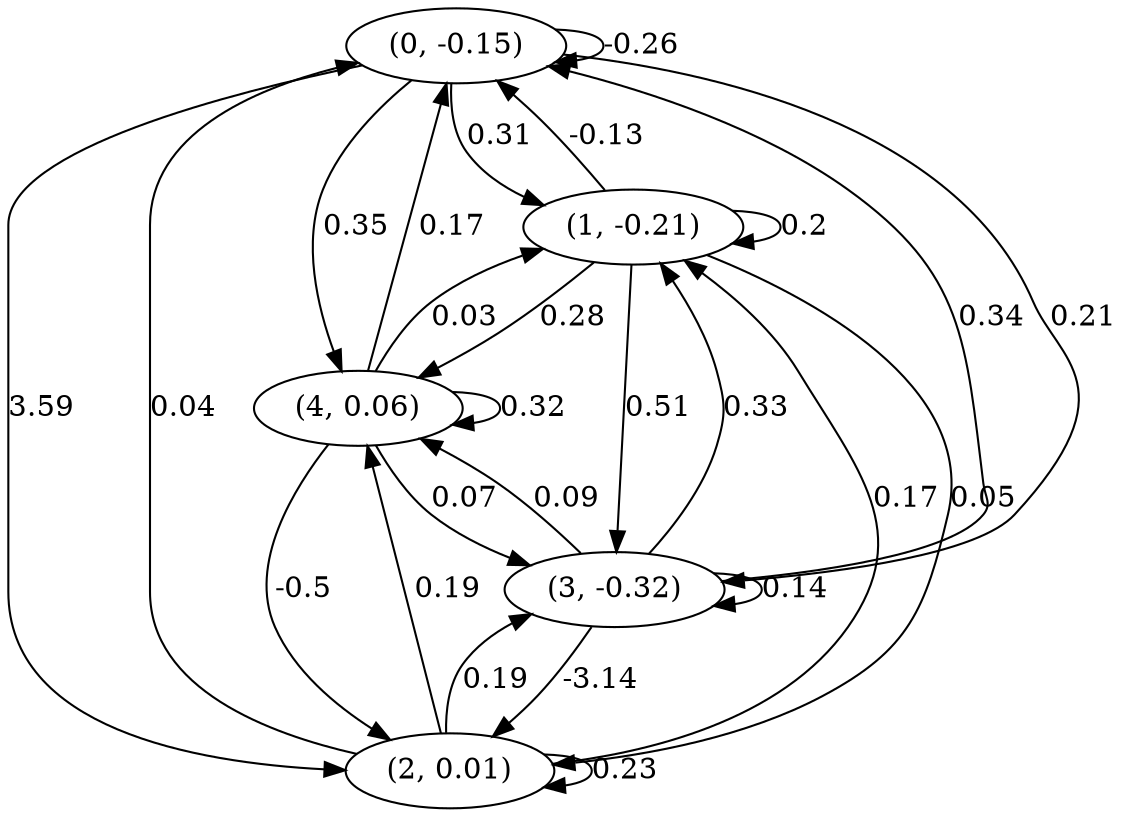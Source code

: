 digraph {
    0 [ label = "(0, -0.15)" ]
    1 [ label = "(1, -0.21)" ]
    2 [ label = "(2, 0.01)" ]
    3 [ label = "(3, -0.32)" ]
    4 [ label = "(4, 0.06)" ]
    0 -> 0 [ label = "-0.26" ]
    1 -> 1 [ label = "0.2" ]
    2 -> 2 [ label = "0.23" ]
    3 -> 3 [ label = "0.14" ]
    4 -> 4 [ label = "0.32" ]
    1 -> 0 [ label = "-0.13" ]
    2 -> 0 [ label = "0.04" ]
    3 -> 0 [ label = "0.34" ]
    4 -> 0 [ label = "0.17" ]
    0 -> 1 [ label = "0.31" ]
    2 -> 1 [ label = "0.17" ]
    3 -> 1 [ label = "0.33" ]
    4 -> 1 [ label = "0.03" ]
    0 -> 2 [ label = "3.59" ]
    1 -> 2 [ label = "0.05" ]
    3 -> 2 [ label = "-3.14" ]
    4 -> 2 [ label = "-0.5" ]
    0 -> 3 [ label = "0.21" ]
    1 -> 3 [ label = "0.51" ]
    2 -> 3 [ label = "0.19" ]
    4 -> 3 [ label = "0.07" ]
    0 -> 4 [ label = "0.35" ]
    1 -> 4 [ label = "0.28" ]
    2 -> 4 [ label = "0.19" ]
    3 -> 4 [ label = "0.09" ]
}


